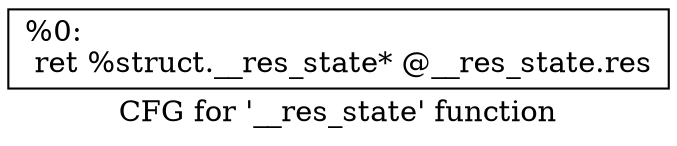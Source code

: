 digraph "CFG for '__res_state' function" {
	label="CFG for '__res_state' function";

	Node0x1f87680 [shape=record,label="{%0:\l  ret %struct.__res_state* @__res_state.res\l}"];
}
